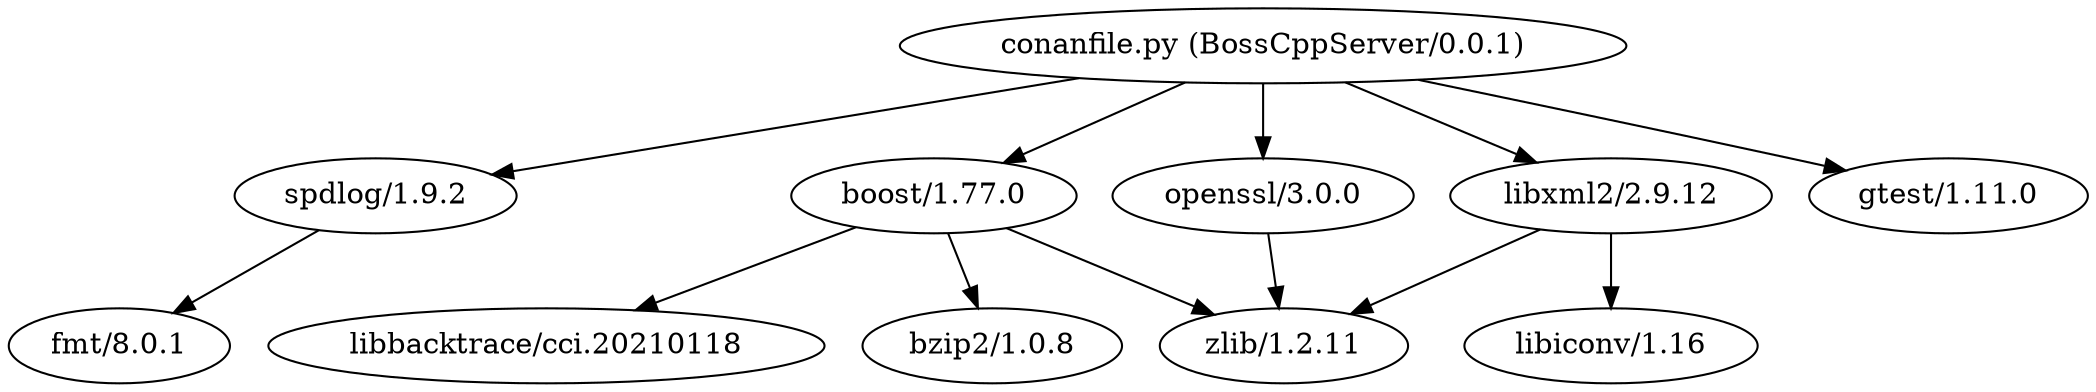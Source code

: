 digraph {
	"conanfile.py (BossCppServer/0.0.1)" -> "spdlog/1.9.2"
	"conanfile.py (BossCppServer/0.0.1)" -> "openssl/3.0.0"
	"conanfile.py (BossCppServer/0.0.1)" -> "boost/1.77.0"
	"conanfile.py (BossCppServer/0.0.1)" -> "libxml2/2.9.12"
	"conanfile.py (BossCppServer/0.0.1)" -> "gtest/1.11.0"
	"openssl/3.0.0" -> "zlib/1.2.11"
	"libxml2/2.9.12" -> "zlib/1.2.11"
	"libxml2/2.9.12" -> "libiconv/1.16"
	"spdlog/1.9.2" -> "fmt/8.0.1"
	"boost/1.77.0" -> "zlib/1.2.11"
	"boost/1.77.0" -> "bzip2/1.0.8"
	"boost/1.77.0" -> "libbacktrace/cci.20210118"
}
